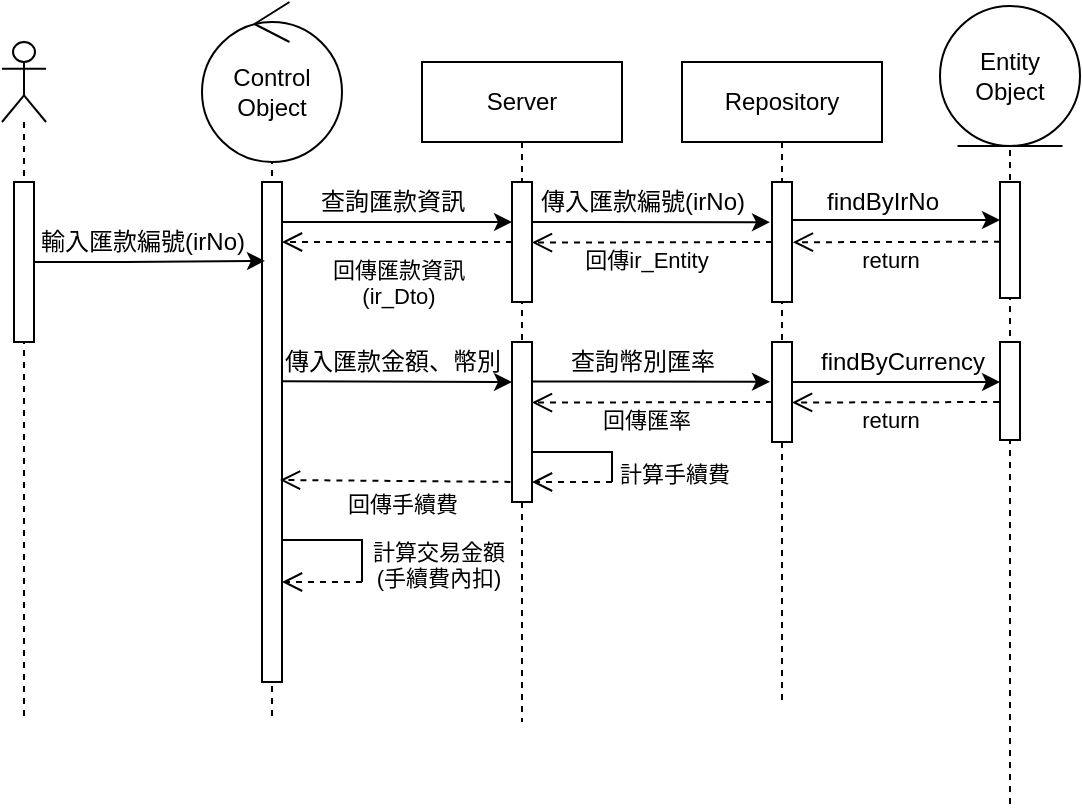 <mxfile version="16.4.6" type="github">
  <diagram name="Page-1" id="e7e014a7-5840-1c2e-5031-d8a46d1fe8dd">
    <mxGraphModel dx="2039" dy="626" grid="1" gridSize="10" guides="1" tooltips="1" connect="1" arrows="1" fold="1" page="1" pageScale="1" pageWidth="1169" pageHeight="826" background="none" math="0" shadow="0">
      <root>
        <mxCell id="0" />
        <mxCell id="1" parent="0" />
        <mxCell id="pGDdRuq1gGGfobDIqZBR-42" value="" style="shape=umlLifeline;participant=umlActor;perimeter=lifelinePerimeter;whiteSpace=wrap;html=1;container=1;collapsible=0;recursiveResize=0;verticalAlign=top;spacingTop=36;outlineConnect=0;" parent="1" vertex="1">
          <mxGeometry x="-1110" y="170" width="22" height="340" as="geometry" />
        </mxCell>
        <mxCell id="pGDdRuq1gGGfobDIqZBR-43" value="" style="html=1;points=[];perimeter=orthogonalPerimeter;" parent="pGDdRuq1gGGfobDIqZBR-42" vertex="1">
          <mxGeometry x="6" y="70" width="10" height="80" as="geometry" />
        </mxCell>
        <mxCell id="kfwp7QfQCUSDTevISf6e-1" value="" style="shape=umlLifeline;participant=umlControl;perimeter=lifelinePerimeter;whiteSpace=wrap;html=1;container=1;collapsible=0;recursiveResize=0;verticalAlign=top;spacingTop=36;outlineConnect=0;" vertex="1" parent="1">
          <mxGeometry x="-1002.5" y="170" width="55" height="340" as="geometry" />
        </mxCell>
        <mxCell id="kfwp7QfQCUSDTevISf6e-2" value="Control Object" style="ellipse;shape=umlControl;whiteSpace=wrap;html=1;" vertex="1" parent="kfwp7QfQCUSDTevISf6e-1">
          <mxGeometry x="-7.5" y="-20" width="70" height="80" as="geometry" />
        </mxCell>
        <mxCell id="kfwp7QfQCUSDTevISf6e-8" value="" style="html=1;points=[];perimeter=orthogonalPerimeter;" vertex="1" parent="kfwp7QfQCUSDTevISf6e-1">
          <mxGeometry x="22.5" y="70" width="10" height="250" as="geometry" />
        </mxCell>
        <mxCell id="kfwp7QfQCUSDTevISf6e-3" value="Server" style="shape=umlLifeline;perimeter=lifelinePerimeter;whiteSpace=wrap;html=1;container=1;collapsible=0;recursiveResize=0;outlineConnect=0;" vertex="1" parent="1">
          <mxGeometry x="-900" y="180" width="100" height="330" as="geometry" />
        </mxCell>
        <mxCell id="kfwp7QfQCUSDTevISf6e-12" value="" style="html=1;points=[];perimeter=orthogonalPerimeter;" vertex="1" parent="kfwp7QfQCUSDTevISf6e-3">
          <mxGeometry x="45" y="60" width="10" height="60" as="geometry" />
        </mxCell>
        <mxCell id="kfwp7QfQCUSDTevISf6e-25" value="" style="html=1;points=[];perimeter=orthogonalPerimeter;" vertex="1" parent="kfwp7QfQCUSDTevISf6e-3">
          <mxGeometry x="45" y="140" width="10" height="80" as="geometry" />
        </mxCell>
        <mxCell id="kfwp7QfQCUSDTevISf6e-26" style="rounded=0;orthogonalLoop=1;jettySize=auto;html=1;exitX=0.043;exitY=0.984;exitDx=0;exitDy=0;exitPerimeter=0;" edge="1" parent="kfwp7QfQCUSDTevISf6e-3" source="kfwp7QfQCUSDTevISf6e-27">
          <mxGeometry relative="1" as="geometry">
            <mxPoint x="-50" y="160" as="sourcePoint" />
            <mxPoint x="45" y="160" as="targetPoint" />
          </mxGeometry>
        </mxCell>
        <mxCell id="kfwp7QfQCUSDTevISf6e-55" value="回傳手續費" style="html=1;verticalAlign=bottom;endArrow=open;dashed=1;endSize=8;rounded=0;entryX=0.98;entryY=0.132;entryDx=0;entryDy=0;entryPerimeter=0;" edge="1" parent="kfwp7QfQCUSDTevISf6e-3">
          <mxGeometry x="-0.062" y="20" relative="1" as="geometry">
            <mxPoint x="44.2" y="209.96" as="sourcePoint" />
            <mxPoint x="-71.0" y="209.0" as="targetPoint" />
            <mxPoint as="offset" />
          </mxGeometry>
        </mxCell>
        <mxCell id="kfwp7QfQCUSDTevISf6e-4" value="Repository" style="shape=umlLifeline;perimeter=lifelinePerimeter;whiteSpace=wrap;html=1;container=1;collapsible=0;recursiveResize=0;outlineConnect=0;" vertex="1" parent="1">
          <mxGeometry x="-770" y="180" width="100" height="320" as="geometry" />
        </mxCell>
        <mxCell id="kfwp7QfQCUSDTevISf6e-13" value="" style="html=1;points=[];perimeter=orthogonalPerimeter;" vertex="1" parent="kfwp7QfQCUSDTevISf6e-4">
          <mxGeometry x="45" y="60" width="10" height="60" as="geometry" />
        </mxCell>
        <mxCell id="kfwp7QfQCUSDTevISf6e-22" value="return" style="html=1;verticalAlign=bottom;endArrow=open;dashed=1;endSize=8;rounded=0;entryX=1.044;entryY=0.502;entryDx=0;entryDy=0;entryPerimeter=0;" edge="1" parent="kfwp7QfQCUSDTevISf6e-4" target="kfwp7QfQCUSDTevISf6e-13">
          <mxGeometry x="0.058" y="18" relative="1" as="geometry">
            <mxPoint x="159" y="89.86" as="sourcePoint" />
            <mxPoint x="79" y="89.86" as="targetPoint" />
            <mxPoint as="offset" />
          </mxGeometry>
        </mxCell>
        <mxCell id="kfwp7QfQCUSDTevISf6e-23" value="回傳ir_Entity" style="html=1;verticalAlign=bottom;endArrow=open;dashed=1;endSize=8;rounded=0;entryX=0.996;entryY=0.505;entryDx=0;entryDy=0;entryPerimeter=0;" edge="1" parent="kfwp7QfQCUSDTevISf6e-4" target="kfwp7QfQCUSDTevISf6e-12">
          <mxGeometry x="0.058" y="18" relative="1" as="geometry">
            <mxPoint x="45" y="90" as="sourcePoint" />
            <mxPoint x="-59.03" y="90.14" as="targetPoint" />
            <mxPoint as="offset" />
          </mxGeometry>
        </mxCell>
        <mxCell id="kfwp7QfQCUSDTevISf6e-28" value="" style="html=1;points=[];perimeter=orthogonalPerimeter;" vertex="1" parent="kfwp7QfQCUSDTevISf6e-4">
          <mxGeometry x="45" y="140" width="10" height="50" as="geometry" />
        </mxCell>
        <mxCell id="kfwp7QfQCUSDTevISf6e-38" value="回傳匯率" style="html=1;verticalAlign=bottom;endArrow=open;dashed=1;endSize=8;rounded=0;entryX=0.996;entryY=0.505;entryDx=0;entryDy=0;entryPerimeter=0;" edge="1" parent="kfwp7QfQCUSDTevISf6e-4">
          <mxGeometry x="0.058" y="18" relative="1" as="geometry">
            <mxPoint x="45" y="170" as="sourcePoint" />
            <mxPoint x="-75.04" y="170.3" as="targetPoint" />
            <mxPoint as="offset" />
          </mxGeometry>
        </mxCell>
        <mxCell id="kfwp7QfQCUSDTevISf6e-7" value="" style="group" vertex="1" connectable="0" parent="1">
          <mxGeometry x="-641" y="152" width="70" height="400" as="geometry" />
        </mxCell>
        <mxCell id="kfwp7QfQCUSDTevISf6e-5" value="" style="shape=umlLifeline;participant=umlEntity;perimeter=lifelinePerimeter;whiteSpace=wrap;html=1;container=1;collapsible=0;recursiveResize=0;verticalAlign=top;spacingTop=36;outlineConnect=0;" vertex="1" parent="kfwp7QfQCUSDTevISf6e-7">
          <mxGeometry x="5" y="20" width="60" height="380" as="geometry" />
        </mxCell>
        <mxCell id="kfwp7QfQCUSDTevISf6e-14" value="" style="html=1;points=[];perimeter=orthogonalPerimeter;" vertex="1" parent="kfwp7QfQCUSDTevISf6e-5">
          <mxGeometry x="25" y="68" width="10" height="58" as="geometry" />
        </mxCell>
        <mxCell id="kfwp7QfQCUSDTevISf6e-6" value="Entity Object" style="ellipse;shape=umlEntity;whiteSpace=wrap;html=1;" vertex="1" parent="kfwp7QfQCUSDTevISf6e-7">
          <mxGeometry width="70" height="70" as="geometry" />
        </mxCell>
        <mxCell id="kfwp7QfQCUSDTevISf6e-31" value="" style="html=1;points=[];perimeter=orthogonalPerimeter;" vertex="1" parent="kfwp7QfQCUSDTevISf6e-7">
          <mxGeometry x="30" y="168" width="10" height="49" as="geometry" />
        </mxCell>
        <mxCell id="kfwp7QfQCUSDTevISf6e-9" style="edgeStyle=orthogonalEdgeStyle;rounded=0;orthogonalLoop=1;jettySize=auto;html=1;entryX=0.436;entryY=0.322;entryDx=0;entryDy=0;entryPerimeter=0;" edge="1" parent="1" source="pGDdRuq1gGGfobDIqZBR-43" target="kfwp7QfQCUSDTevISf6e-1">
          <mxGeometry relative="1" as="geometry" />
        </mxCell>
        <mxCell id="kfwp7QfQCUSDTevISf6e-10" value="輸入匯款編號(irNo)" style="text;html=1;align=center;verticalAlign=middle;resizable=0;points=[];autosize=1;strokeColor=none;fillColor=none;" vertex="1" parent="1">
          <mxGeometry x="-1100" y="260" width="120" height="20" as="geometry" />
        </mxCell>
        <mxCell id="kfwp7QfQCUSDTevISf6e-16" style="edgeStyle=orthogonalEdgeStyle;rounded=0;orthogonalLoop=1;jettySize=auto;html=1;" edge="1" parent="1" source="kfwp7QfQCUSDTevISf6e-8">
          <mxGeometry relative="1" as="geometry">
            <mxPoint x="-855" y="260" as="targetPoint" />
            <Array as="points">
              <mxPoint x="-855" y="260" />
            </Array>
          </mxGeometry>
        </mxCell>
        <mxCell id="kfwp7QfQCUSDTevISf6e-17" value="查詢匯款資訊" style="text;html=1;align=center;verticalAlign=middle;resizable=0;points=[];autosize=1;strokeColor=none;fillColor=none;" vertex="1" parent="1">
          <mxGeometry x="-960" y="240" width="90" height="20" as="geometry" />
        </mxCell>
        <mxCell id="kfwp7QfQCUSDTevISf6e-18" style="edgeStyle=orthogonalEdgeStyle;rounded=0;orthogonalLoop=1;jettySize=auto;html=1;entryX=-0.1;entryY=0.214;entryDx=0;entryDy=0;entryPerimeter=0;" edge="1" parent="1">
          <mxGeometry relative="1" as="geometry">
            <mxPoint x="-845" y="259.999" as="sourcePoint" />
            <mxPoint x="-726" y="260.09" as="targetPoint" />
            <Array as="points">
              <mxPoint x="-810" y="259.97" />
              <mxPoint x="-810" y="259.97" />
            </Array>
          </mxGeometry>
        </mxCell>
        <mxCell id="kfwp7QfQCUSDTevISf6e-19" value="傳入匯款編號(irNo)" style="text;html=1;align=center;verticalAlign=middle;resizable=0;points=[];autosize=1;strokeColor=none;fillColor=none;" vertex="1" parent="1">
          <mxGeometry x="-850" y="240" width="120" height="20" as="geometry" />
        </mxCell>
        <mxCell id="kfwp7QfQCUSDTevISf6e-20" style="edgeStyle=orthogonalEdgeStyle;rounded=0;orthogonalLoop=1;jettySize=auto;html=1;" edge="1" parent="1" source="kfwp7QfQCUSDTevISf6e-13">
          <mxGeometry relative="1" as="geometry">
            <mxPoint x="-611" y="259" as="targetPoint" />
            <Array as="points">
              <mxPoint x="-690" y="259" />
              <mxPoint x="-690" y="259" />
            </Array>
          </mxGeometry>
        </mxCell>
        <mxCell id="kfwp7QfQCUSDTevISf6e-21" value="findByIrNo" style="text;html=1;align=center;verticalAlign=middle;resizable=0;points=[];autosize=1;strokeColor=none;fillColor=none;" vertex="1" parent="1">
          <mxGeometry x="-705" y="240" width="70" height="20" as="geometry" />
        </mxCell>
        <mxCell id="kfwp7QfQCUSDTevISf6e-24" value="回傳匯款資訊&lt;br&gt;(ir_Dto)" style="html=1;verticalAlign=bottom;endArrow=open;dashed=1;endSize=8;rounded=0;" edge="1" parent="1">
          <mxGeometry x="-0.011" y="36" relative="1" as="geometry">
            <mxPoint x="-855" y="270" as="sourcePoint" />
            <mxPoint x="-970" y="270" as="targetPoint" />
            <mxPoint as="offset" />
          </mxGeometry>
        </mxCell>
        <mxCell id="kfwp7QfQCUSDTevISf6e-27" value="傳入匯款金額、幣別" style="text;html=1;align=center;verticalAlign=middle;resizable=0;points=[];autosize=1;strokeColor=none;fillColor=none;" vertex="1" parent="1">
          <mxGeometry x="-975" y="320" width="120" height="20" as="geometry" />
        </mxCell>
        <mxCell id="kfwp7QfQCUSDTevISf6e-33" style="edgeStyle=orthogonalEdgeStyle;rounded=0;orthogonalLoop=1;jettySize=auto;html=1;entryX=-0.1;entryY=0.214;entryDx=0;entryDy=0;entryPerimeter=0;" edge="1" parent="1">
          <mxGeometry relative="1" as="geometry">
            <mxPoint x="-845" y="339.809" as="sourcePoint" />
            <mxPoint x="-726" y="339.9" as="targetPoint" />
            <Array as="points">
              <mxPoint x="-810" y="339.78" />
              <mxPoint x="-810" y="339.78" />
            </Array>
          </mxGeometry>
        </mxCell>
        <mxCell id="kfwp7QfQCUSDTevISf6e-34" value="查詢幣別匯率" style="text;html=1;align=center;verticalAlign=middle;resizable=0;points=[];autosize=1;strokeColor=none;fillColor=none;" vertex="1" parent="1">
          <mxGeometry x="-835" y="319.81" width="90" height="20" as="geometry" />
        </mxCell>
        <mxCell id="kfwp7QfQCUSDTevISf6e-35" style="edgeStyle=orthogonalEdgeStyle;rounded=0;orthogonalLoop=1;jettySize=auto;html=1;" edge="1" parent="1">
          <mxGeometry relative="1" as="geometry">
            <mxPoint x="-715" y="340" as="sourcePoint" />
            <mxPoint x="-611" y="340" as="targetPoint" />
            <Array as="points">
              <mxPoint x="-690" y="340" />
              <mxPoint x="-690" y="340" />
            </Array>
          </mxGeometry>
        </mxCell>
        <mxCell id="kfwp7QfQCUSDTevISf6e-36" value="findByCurrency" style="text;html=1;align=center;verticalAlign=middle;resizable=0;points=[];autosize=1;strokeColor=none;fillColor=none;" vertex="1" parent="1">
          <mxGeometry x="-710" y="319.81" width="100" height="20" as="geometry" />
        </mxCell>
        <mxCell id="kfwp7QfQCUSDTevISf6e-37" value="return" style="html=1;verticalAlign=bottom;endArrow=open;dashed=1;endSize=8;rounded=0;entryX=1.044;entryY=0.502;entryDx=0;entryDy=0;entryPerimeter=0;" edge="1" parent="1">
          <mxGeometry x="0.058" y="18" relative="1" as="geometry">
            <mxPoint x="-611.44" y="350.0" as="sourcePoint" />
            <mxPoint x="-715" y="350.26" as="targetPoint" />
            <mxPoint as="offset" />
          </mxGeometry>
        </mxCell>
        <mxCell id="kfwp7QfQCUSDTevISf6e-56" value="" style="group" vertex="1" connectable="0" parent="1">
          <mxGeometry x="-845" y="360" width="40" height="30" as="geometry" />
        </mxCell>
        <mxCell id="kfwp7QfQCUSDTevISf6e-57" style="edgeStyle=elbowEdgeStyle;rounded=0;orthogonalLoop=1;jettySize=auto;html=1;elbow=vertical;endArrow=none;endFill=0;" edge="1" parent="kfwp7QfQCUSDTevISf6e-56">
          <mxGeometry relative="1" as="geometry">
            <mxPoint x="40" y="30" as="targetPoint" />
            <mxPoint x="0.5" y="15" as="sourcePoint" />
            <Array as="points">
              <mxPoint x="33.333" y="15" />
              <mxPoint x="26.667" y="22.5" />
              <mxPoint x="26.667" y="15" />
              <mxPoint x="26.667" y="10" />
              <mxPoint x="33.333" />
              <mxPoint x="40" y="5" />
            </Array>
          </mxGeometry>
        </mxCell>
        <mxCell id="kfwp7QfQCUSDTevISf6e-58" value="計算手續費" style="html=1;verticalAlign=bottom;endArrow=open;dashed=1;endSize=8;rounded=0;strokeColor=default;elbow=vertical;" edge="1" parent="kfwp7QfQCUSDTevISf6e-56">
          <mxGeometry x="-1" y="31" relative="1" as="geometry">
            <mxPoint x="40" y="30" as="sourcePoint" />
            <mxPoint y="30" as="targetPoint" />
            <mxPoint x="31" y="-26" as="offset" />
          </mxGeometry>
        </mxCell>
        <mxCell id="kfwp7QfQCUSDTevISf6e-53" value="" style="group" vertex="1" connectable="0" parent="1">
          <mxGeometry x="-970" y="398" width="40" height="42" as="geometry" />
        </mxCell>
        <mxCell id="kfwp7QfQCUSDTevISf6e-51" style="edgeStyle=elbowEdgeStyle;rounded=0;orthogonalLoop=1;jettySize=auto;html=1;elbow=vertical;endArrow=none;endFill=0;" edge="1" parent="kfwp7QfQCUSDTevISf6e-53">
          <mxGeometry relative="1" as="geometry">
            <mxPoint x="40" y="42" as="targetPoint" />
            <mxPoint x="0.5" y="21" as="sourcePoint" />
            <Array as="points">
              <mxPoint x="33.333" y="21" />
              <mxPoint x="26.667" y="31.5" />
              <mxPoint x="26.667" y="21" />
              <mxPoint x="26.667" y="14" />
              <mxPoint x="33.333" />
              <mxPoint x="40" y="7" />
            </Array>
          </mxGeometry>
        </mxCell>
        <mxCell id="kfwp7QfQCUSDTevISf6e-52" value="計算交易金額&lt;br&gt;(手續費內扣)" style="html=1;verticalAlign=bottom;endArrow=open;dashed=1;endSize=8;rounded=0;strokeColor=default;elbow=vertical;" edge="1" parent="kfwp7QfQCUSDTevISf6e-53">
          <mxGeometry x="-1" y="39" relative="1" as="geometry">
            <mxPoint x="40" y="42" as="sourcePoint" />
            <mxPoint y="42" as="targetPoint" />
            <mxPoint x="38" y="-32" as="offset" />
          </mxGeometry>
        </mxCell>
      </root>
    </mxGraphModel>
  </diagram>
</mxfile>
